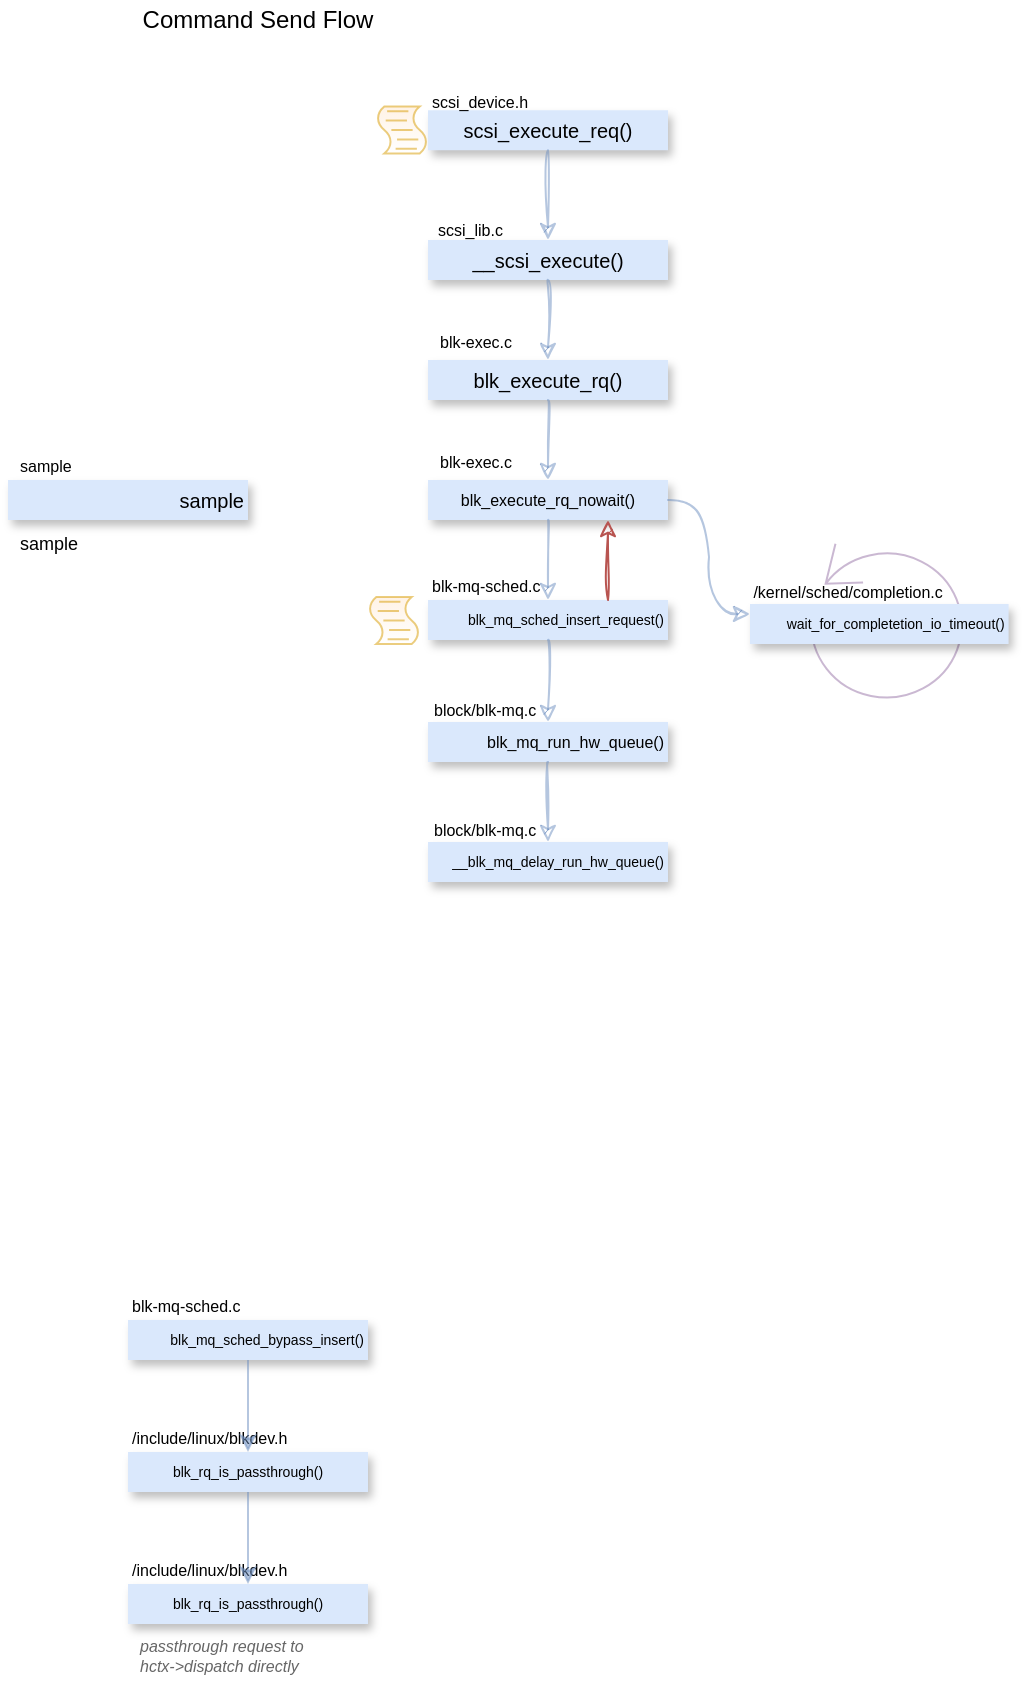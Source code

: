 <mxfile version="13.5.4" type="github" pages="2">
  <diagram name="Command Flow" id="0783ab3e-0a74-02c8-0abd-f7b4e66b4bec">
    <mxGraphModel dx="2277" dy="363" grid="1" gridSize="10" guides="1" tooltips="1" connect="1" arrows="1" fold="1" page="1" pageScale="1" pageWidth="1600" pageHeight="1200" math="0" shadow="0">
      <root>
        <mxCell id="0" />
        <mxCell id="1" parent="0" />
        <mxCell id="EdeA5Pz4NkCI4e-MdcIT-1" value="Command Send Flow" style="text;html=1;strokeColor=none;fillColor=none;align=center;verticalAlign=middle;whiteSpace=wrap;" parent="1" vertex="1">
          <mxGeometry x="10" y="10" width="130" height="20" as="geometry" />
        </mxCell>
        <mxCell id="EdeA5Pz4NkCI4e-MdcIT-8" value="" style="group;" parent="1" vertex="1" connectable="0">
          <mxGeometry x="160" y="50" width="120" height="50" as="geometry" />
        </mxCell>
        <mxCell id="EdeA5Pz4NkCI4e-MdcIT-9" value="scsi_execute_req()" style="swimlane;fontStyle=0;childLayout=stackLayout;horizontal=1;startSize=25;fillColor=#dae8fc;horizontalStack=0;resizeParent=1;resizeParentMax=0;resizeLast=0;collapsible=1;marginBottom=0;strokeColor=none;fontSize=10;swimlaneLine=0;glass=0;shadow=1;" parent="EdeA5Pz4NkCI4e-MdcIT-8" vertex="1" collapsed="1">
          <mxGeometry y="15.15" width="120" height="20" as="geometry">
            <mxRectangle y="15.15" width="120" height="24.85" as="alternateBounds" />
          </mxGeometry>
        </mxCell>
        <mxCell id="EdeA5Pz4NkCI4e-MdcIT-11" value="scsi_device.h" style="text;strokeColor=none;fillColor=none;align=left;verticalAlign=top;spacingLeft=4;spacingRight=4;overflow=hidden;rotatable=0;points=[[0,0.5],[1,0.5]];portConstraint=eastwest;shadow=1;glass=0;fontSize=8;" parent="EdeA5Pz4NkCI4e-MdcIT-8" vertex="1">
          <mxGeometry x="-4" y="-0.15" width="100" height="15.152" as="geometry" />
        </mxCell>
        <mxCell id="EdeA5Pz4NkCI4e-MdcIT-12" value="" style="group;opacity=50;" parent="1" vertex="1" connectable="0">
          <mxGeometry x="160" y="110" width="120" height="246" as="geometry" />
        </mxCell>
        <mxCell id="EdeA5Pz4NkCI4e-MdcIT-13" value="__scsi_execute()" style="swimlane;fontStyle=0;childLayout=stackLayout;horizontal=1;startSize=20;fillColor=#dae8fc;horizontalStack=0;resizeParent=1;resizeParentMax=0;resizeLast=0;collapsible=1;marginBottom=0;strokeColor=none;fontSize=10;swimlaneLine=0;glass=0;shadow=1;" parent="EdeA5Pz4NkCI4e-MdcIT-12" vertex="1" collapsed="1">
          <mxGeometry y="20" width="120" height="20" as="geometry">
            <mxRectangle y="20" width="120" height="46" as="alternateBounds" />
          </mxGeometry>
        </mxCell>
        <mxCell id="EdeA5Pz4NkCI4e-MdcIT-14" value="request and wait result" style="text;strokeColor=none;fillColor=none;align=left;verticalAlign=top;spacingLeft=4;spacingRight=4;overflow=hidden;rotatable=0;points=[[0,0.5],[1,0.5]];portConstraint=eastwest;fontSize=8;fontStyle=2;fontColor=#808080;" parent="EdeA5Pz4NkCI4e-MdcIT-13" vertex="1">
          <mxGeometry y="20" width="120" height="26" as="geometry" />
        </mxCell>
        <mxCell id="EdeA5Pz4NkCI4e-MdcIT-15" value="scsi_lib.c" style="text;strokeColor=none;fillColor=none;align=left;verticalAlign=top;spacingLeft=4;spacingRight=4;overflow=hidden;rotatable=0;points=[[0,0.5],[1,0.5]];portConstraint=eastwest;shadow=1;glass=0;fontSize=8;" parent="EdeA5Pz4NkCI4e-MdcIT-12" vertex="1">
          <mxGeometry x="-1" y="4" width="120" height="20" as="geometry" />
        </mxCell>
        <mxCell id="iEvllXyu_Ajh8W8uYIe0-1" value="" style="group;" vertex="1" connectable="0" parent="EdeA5Pz4NkCI4e-MdcIT-12">
          <mxGeometry y="60" width="120" height="186" as="geometry" />
        </mxCell>
        <mxCell id="iEvllXyu_Ajh8W8uYIe0-2" value="blk_execute_rq()" style="swimlane;fontStyle=0;childLayout=stackLayout;horizontal=1;startSize=20;fillColor=#dae8fc;horizontalStack=0;resizeParent=1;resizeParentMax=0;resizeLast=0;collapsible=1;marginBottom=0;strokeColor=none;fontSize=10;swimlaneLine=0;glass=0;shadow=1;" vertex="1" collapsed="1" parent="iEvllXyu_Ajh8W8uYIe0-1">
          <mxGeometry y="20" width="120" height="20" as="geometry">
            <mxRectangle y="20" width="120" height="46" as="alternateBounds" />
          </mxGeometry>
        </mxCell>
        <mxCell id="iEvllXyu_Ajh8W8uYIe0-3" value="insert request into queue" style="text;strokeColor=none;fillColor=none;align=left;verticalAlign=top;spacingLeft=4;spacingRight=4;overflow=hidden;rotatable=0;points=[[0,0.5],[1,0.5]];portConstraint=eastwest;fontSize=9;fontStyle=2;fontColor=#808080;" vertex="1" parent="iEvllXyu_Ajh8W8uYIe0-2">
          <mxGeometry y="20" width="120" height="26" as="geometry" />
        </mxCell>
        <mxCell id="iEvllXyu_Ajh8W8uYIe0-4" value="blk-exec.c" style="text;strokeColor=none;fillColor=none;align=left;verticalAlign=top;spacingLeft=4;spacingRight=4;overflow=hidden;rotatable=0;points=[[0,0.5],[1,0.5]];portConstraint=eastwest;shadow=1;glass=0;fontSize=8;" vertex="1" parent="iEvllXyu_Ajh8W8uYIe0-1">
          <mxGeometry width="100" height="20" as="geometry" />
        </mxCell>
        <mxCell id="iEvllXyu_Ajh8W8uYIe0-8" value="" style="group;" vertex="1" connectable="0" parent="iEvllXyu_Ajh8W8uYIe0-1">
          <mxGeometry y="60" width="120" height="126" as="geometry" />
        </mxCell>
        <mxCell id="iEvllXyu_Ajh8W8uYIe0-9" value="blk_execute_rq_nowait()" style="swimlane;fontStyle=0;childLayout=stackLayout;horizontal=1;startSize=20;fillColor=#dae8fc;horizontalStack=0;resizeParent=1;resizeParentMax=0;resizeLast=0;collapsible=1;marginBottom=0;strokeColor=none;fontSize=8;swimlaneLine=0;glass=0;shadow=1;align=center;" vertex="1" collapsed="1" parent="iEvllXyu_Ajh8W8uYIe0-8">
          <mxGeometry y="20" width="120" height="20" as="geometry">
            <mxRectangle y="20" width="120" height="46" as="alternateBounds" />
          </mxGeometry>
        </mxCell>
        <mxCell id="iEvllXyu_Ajh8W8uYIe0-10" value="insert request into queue" style="text;strokeColor=none;fillColor=none;align=left;verticalAlign=top;spacingLeft=4;spacingRight=4;overflow=hidden;rotatable=0;points=[[0,0.5],[1,0.5]];portConstraint=eastwest;fontSize=9;fontStyle=2;fontColor=#808080;" vertex="1" parent="iEvllXyu_Ajh8W8uYIe0-9">
          <mxGeometry y="20" width="120" height="26" as="geometry" />
        </mxCell>
        <mxCell id="iEvllXyu_Ajh8W8uYIe0-11" value="blk-exec.c" style="text;strokeColor=none;fillColor=none;align=left;verticalAlign=top;spacingLeft=4;spacingRight=4;overflow=hidden;rotatable=0;points=[[0,0.5],[1,0.5]];portConstraint=eastwest;shadow=1;glass=0;fontSize=8;" vertex="1" parent="iEvllXyu_Ajh8W8uYIe0-8">
          <mxGeometry width="100" height="20" as="geometry" />
        </mxCell>
        <mxCell id="iEvllXyu_Ajh8W8uYIe0-13" value="" style="group;" vertex="1" connectable="0" parent="iEvllXyu_Ajh8W8uYIe0-8">
          <mxGeometry y="60" width="120" height="66" as="geometry" />
        </mxCell>
        <mxCell id="iEvllXyu_Ajh8W8uYIe0-14" value="blk_mq_sched_insert_request()" style="swimlane;fontStyle=0;childLayout=stackLayout;horizontal=1;startSize=20;fillColor=#dae8fc;horizontalStack=0;resizeParent=1;resizeParentMax=0;resizeLast=0;collapsible=1;marginBottom=0;strokeColor=none;fontSize=7;swimlaneLine=0;glass=0;shadow=1;align=right;" vertex="1" collapsed="1" parent="iEvllXyu_Ajh8W8uYIe0-13">
          <mxGeometry y="20" width="120" height="20" as="geometry">
            <mxRectangle y="20" width="120" height="46" as="alternateBounds" />
          </mxGeometry>
        </mxCell>
        <mxCell id="iEvllXyu_Ajh8W8uYIe0-15" value="Queue Block에 insert" style="text;strokeColor=none;fillColor=none;align=left;verticalAlign=top;spacingLeft=4;spacingRight=4;overflow=hidden;rotatable=0;points=[[0,0.5],[1,0.5]];portConstraint=eastwest;fontSize=9;fontStyle=2;fontColor=#808080;" vertex="1" parent="iEvllXyu_Ajh8W8uYIe0-14">
          <mxGeometry y="20" width="120" height="26" as="geometry" />
        </mxCell>
        <mxCell id="iEvllXyu_Ajh8W8uYIe0-16" value="blk-mq-sched.c&#xa;" style="text;strokeColor=none;fillColor=none;align=left;verticalAlign=top;spacingLeft=4;spacingRight=4;overflow=hidden;rotatable=0;points=[[0,0.5],[1,0.5]];portConstraint=eastwest;shadow=1;glass=0;fontSize=8;" vertex="1" parent="iEvllXyu_Ajh8W8uYIe0-13">
          <mxGeometry x="-4" y="2" width="100" height="20" as="geometry" />
        </mxCell>
        <mxCell id="iEvllXyu_Ajh8W8uYIe0-17" style="edgeStyle=orthogonalEdgeStyle;rounded=0;orthogonalLoop=1;jettySize=auto;html=1;fontSize=7;fillColor=#dae8fc;strokeColor=#6c8ebf;opacity=50;curved=1;sketch=1;" edge="1" parent="iEvllXyu_Ajh8W8uYIe0-8" source="iEvllXyu_Ajh8W8uYIe0-9" target="iEvllXyu_Ajh8W8uYIe0-14">
          <mxGeometry relative="1" as="geometry" />
        </mxCell>
        <mxCell id="iEvllXyu_Ajh8W8uYIe0-21" style="edgeStyle=orthogonalEdgeStyle;rounded=0;orthogonalLoop=1;jettySize=auto;html=1;entryX=0.75;entryY=1;entryDx=0;entryDy=0;fontSize=7;fillColor=#f8cecc;strokeColor=#b85450;curved=1;sketch=1;" edge="1" parent="iEvllXyu_Ajh8W8uYIe0-8" source="iEvllXyu_Ajh8W8uYIe0-14" target="iEvllXyu_Ajh8W8uYIe0-9">
          <mxGeometry relative="1" as="geometry">
            <Array as="points">
              <mxPoint x="90" y="70" />
              <mxPoint x="90" y="70" />
            </Array>
          </mxGeometry>
        </mxCell>
        <mxCell id="iEvllXyu_Ajh8W8uYIe0-12" style="edgeStyle=orthogonalEdgeStyle;rounded=0;orthogonalLoop=1;jettySize=auto;html=1;entryX=0.5;entryY=0;entryDx=0;entryDy=0;fontSize=9;fillColor=#dae8fc;strokeColor=#6c8ebf;opacity=50;curved=1;sketch=1;" edge="1" parent="iEvllXyu_Ajh8W8uYIe0-1" source="iEvllXyu_Ajh8W8uYIe0-2" target="iEvllXyu_Ajh8W8uYIe0-9">
          <mxGeometry relative="1" as="geometry" />
        </mxCell>
        <mxCell id="iEvllXyu_Ajh8W8uYIe0-7" style="edgeStyle=orthogonalEdgeStyle;rounded=0;orthogonalLoop=1;jettySize=auto;html=1;fillColor=#dae8fc;strokeColor=#6c8ebf;opacity=50;curved=1;sketch=1;" edge="1" parent="EdeA5Pz4NkCI4e-MdcIT-12" source="EdeA5Pz4NkCI4e-MdcIT-13" target="iEvllXyu_Ajh8W8uYIe0-2">
          <mxGeometry relative="1" as="geometry" />
        </mxCell>
        <mxCell id="EdeA5Pz4NkCI4e-MdcIT-16" style="edgeStyle=orthogonalEdgeStyle;rounded=0;orthogonalLoop=1;jettySize=auto;html=1;fontSize=8;strokeColor=#6c8ebf;exitX=0.5;exitY=1;exitDx=0;exitDy=0;fillColor=#dae8fc;opacity=50;curved=1;sketch=1;" parent="1" source="EdeA5Pz4NkCI4e-MdcIT-9" target="EdeA5Pz4NkCI4e-MdcIT-13" edge="1">
          <mxGeometry relative="1" as="geometry">
            <mxPoint x="90" y="140" as="sourcePoint" />
            <mxPoint x="220" y="140" as="targetPoint" />
          </mxGeometry>
        </mxCell>
        <mxCell id="iEvllXyu_Ajh8W8uYIe0-22" style="edgeStyle=orthogonalEdgeStyle;rounded=0;orthogonalLoop=1;jettySize=auto;html=1;fontSize=7;fillColor=#dae8fc;strokeColor=#6c8ebf;entryX=0;entryY=0.25;entryDx=0;entryDy=0;opacity=50;curved=1;sketch=1;" edge="1" parent="1" source="iEvllXyu_Ajh8W8uYIe0-9" target="iEvllXyu_Ajh8W8uYIe0-45">
          <mxGeometry relative="1" as="geometry">
            <mxPoint x="318" y="261" as="targetPoint" />
          </mxGeometry>
        </mxCell>
        <mxCell id="iEvllXyu_Ajh8W8uYIe0-44" value="" style="group;" vertex="1" connectable="0" parent="1">
          <mxGeometry x="321" y="292" width="139" height="80" as="geometry" />
        </mxCell>
        <mxCell id="iEvllXyu_Ajh8W8uYIe0-123" value="" style="shape=mxgraph.bpmn.loop;html=1;outlineConnect=0;fontSize=8;opacity=50;align=center;fillColor=#e1d5e7;strokeColor=#9673a6;rotation=88;" vertex="1" parent="iEvllXyu_Ajh8W8uYIe0-44">
          <mxGeometry x="29" y="-11" width="81" height="81" as="geometry" />
        </mxCell>
        <mxCell id="iEvllXyu_Ajh8W8uYIe0-45" value="wait_for_completetion_io_timeout()" style="swimlane;fontStyle=0;childLayout=stackLayout;horizontal=1;startSize=20;fillColor=#dae8fc;horizontalStack=0;resizeParent=1;resizeParentMax=0;resizeLast=0;collapsible=1;marginBottom=0;strokeColor=none;fontSize=7;swimlaneLine=0;glass=0;shadow=1;align=right;" vertex="1" collapsed="1" parent="iEvllXyu_Ajh8W8uYIe0-44">
          <mxGeometry y="20" width="129.302" height="20" as="geometry">
            <mxRectangle y="20" width="129" height="46" as="alternateBounds" />
          </mxGeometry>
        </mxCell>
        <mxCell id="iEvllXyu_Ajh8W8uYIe0-46" value=" hang_check * (HZ/2) 만큼 &#xa;wait 이후 timeout" style="text;strokeColor=none;fillColor=none;align=left;verticalAlign=top;spacingLeft=4;spacingRight=4;overflow=hidden;rotatable=0;points=[[0,0.5],[1,0.5]];portConstraint=eastwest;fontSize=8;fontStyle=2;fontColor=#808080;" vertex="1" parent="iEvllXyu_Ajh8W8uYIe0-45">
          <mxGeometry y="20" width="129.302" height="26" as="geometry" />
        </mxCell>
        <mxCell id="iEvllXyu_Ajh8W8uYIe0-47" value="/kernel/sched/completion.c" style="text;strokeColor=none;fillColor=none;align=left;verticalAlign=top;spacingLeft=4;spacingRight=4;overflow=hidden;rotatable=0;points=[[0,0.5],[1,0.5]];portConstraint=eastwest;shadow=1;glass=0;fontSize=8;" vertex="1" parent="iEvllXyu_Ajh8W8uYIe0-44">
          <mxGeometry x="-4.31" y="3" width="115.833" height="20" as="geometry" />
        </mxCell>
        <mxCell id="iEvllXyu_Ajh8W8uYIe0-48" value="" style="group;" vertex="1" connectable="0" parent="1">
          <mxGeometry x="10" y="650" width="120" height="66" as="geometry" />
        </mxCell>
        <mxCell id="iEvllXyu_Ajh8W8uYIe0-49" value="blk_mq_sched_bypass_insert()" style="swimlane;fontStyle=0;childLayout=stackLayout;horizontal=1;startSize=20;fillColor=#dae8fc;horizontalStack=0;resizeParent=1;resizeParentMax=0;resizeLast=0;collapsible=1;marginBottom=0;strokeColor=none;fontSize=7;swimlaneLine=0;glass=0;shadow=1;align=right;" vertex="1" collapsed="1" parent="iEvllXyu_Ajh8W8uYIe0-48">
          <mxGeometry y="20" width="120" height="20" as="geometry">
            <mxRectangle y="20" width="120" height="46" as="alternateBounds" />
          </mxGeometry>
        </mxCell>
        <mxCell id="iEvllXyu_Ajh8W8uYIe0-50" value="passthrough request to&#xa;hctx-&gt;dispatch directly" style="text;strokeColor=none;fillColor=none;align=left;verticalAlign=top;spacingLeft=4;spacingRight=4;overflow=hidden;rotatable=0;points=[[0,0.5],[1,0.5]];portConstraint=eastwest;fontSize=8;fontStyle=2;fontColor=#666666;" vertex="1" parent="iEvllXyu_Ajh8W8uYIe0-49">
          <mxGeometry y="20" width="120" height="26" as="geometry" />
        </mxCell>
        <mxCell id="iEvllXyu_Ajh8W8uYIe0-51" value="blk-mq-sched.c&#xa;" style="text;strokeColor=none;fillColor=none;align=left;verticalAlign=top;spacingLeft=4;spacingRight=4;overflow=hidden;rotatable=0;points=[[0,0.5],[1,0.5]];portConstraint=eastwest;shadow=1;glass=0;fontSize=8;" vertex="1" parent="iEvllXyu_Ajh8W8uYIe0-48">
          <mxGeometry x="-4" y="2" width="100" height="20" as="geometry" />
        </mxCell>
        <mxCell id="iEvllXyu_Ajh8W8uYIe0-53" value="" style="group;" vertex="1" connectable="0" parent="1">
          <mxGeometry x="10" y="716" width="120" height="66" as="geometry" />
        </mxCell>
        <mxCell id="iEvllXyu_Ajh8W8uYIe0-54" value=" blk_rq_is_passthrough()" style="swimlane;fontStyle=0;childLayout=stackLayout;horizontal=1;startSize=20;fillColor=#dae8fc;horizontalStack=0;resizeParent=1;resizeParentMax=0;resizeLast=0;collapsible=1;marginBottom=0;strokeColor=none;fontSize=7;swimlaneLine=0;glass=0;shadow=1;align=center;" vertex="1" collapsed="1" parent="iEvllXyu_Ajh8W8uYIe0-53">
          <mxGeometry y="20" width="120" height="20" as="geometry">
            <mxRectangle y="20" width="120" height="46" as="alternateBounds" />
          </mxGeometry>
        </mxCell>
        <mxCell id="iEvllXyu_Ajh8W8uYIe0-56" value="/include/linux/blkdev.h" style="text;strokeColor=none;fillColor=none;align=left;verticalAlign=top;spacingLeft=4;spacingRight=4;overflow=hidden;rotatable=0;points=[[0,0.5],[1,0.5]];portConstraint=eastwest;shadow=1;glass=0;fontSize=8;" vertex="1" parent="iEvllXyu_Ajh8W8uYIe0-53">
          <mxGeometry x="-4" y="2" width="100" height="20" as="geometry" />
        </mxCell>
        <mxCell id="iEvllXyu_Ajh8W8uYIe0-57" value="" style="group;" vertex="1" connectable="0" parent="1">
          <mxGeometry x="10" y="782" width="120" height="66" as="geometry" />
        </mxCell>
        <mxCell id="iEvllXyu_Ajh8W8uYIe0-58" value=" blk_rq_is_passthrough()" style="swimlane;fontStyle=0;childLayout=stackLayout;horizontal=1;startSize=20;fillColor=#dae8fc;horizontalStack=0;resizeParent=1;resizeParentMax=0;resizeLast=0;collapsible=1;marginBottom=0;strokeColor=none;fontSize=7;swimlaneLine=0;glass=0;shadow=1;align=center;" vertex="1" parent="iEvllXyu_Ajh8W8uYIe0-57">
          <mxGeometry y="20" width="120" height="46" as="geometry">
            <mxRectangle y="20" width="120" height="20" as="alternateBounds" />
          </mxGeometry>
        </mxCell>
        <mxCell id="iEvllXyu_Ajh8W8uYIe0-59" value="passthrough request to&#xa;hctx-&gt;dispatch directly" style="text;strokeColor=none;fillColor=none;align=left;verticalAlign=top;spacingLeft=4;spacingRight=4;overflow=hidden;rotatable=0;points=[[0,0.5],[1,0.5]];portConstraint=eastwest;fontSize=8;fontColor=#666666;fontStyle=2;" vertex="1" parent="iEvllXyu_Ajh8W8uYIe0-58">
          <mxGeometry y="20" width="120" height="26" as="geometry" />
        </mxCell>
        <mxCell id="iEvllXyu_Ajh8W8uYIe0-60" value="/include/linux/blkdev.h" style="text;strokeColor=none;fillColor=none;align=left;verticalAlign=top;spacingLeft=4;spacingRight=4;overflow=hidden;rotatable=0;points=[[0,0.5],[1,0.5]];portConstraint=eastwest;shadow=1;glass=0;fontSize=8;" vertex="1" parent="iEvllXyu_Ajh8W8uYIe0-57">
          <mxGeometry x="-4" y="2" width="100" height="20" as="geometry" />
        </mxCell>
        <mxCell id="iEvllXyu_Ajh8W8uYIe0-61" style="edgeStyle=orthogonalEdgeStyle;rounded=0;orthogonalLoop=1;jettySize=auto;html=1;fontSize=8;fontColor=#666666;fillColor=#dae8fc;strokeColor=#6c8ebf;opacity=50;curved=1;" edge="1" parent="1" source="iEvllXyu_Ajh8W8uYIe0-49" target="iEvllXyu_Ajh8W8uYIe0-54">
          <mxGeometry relative="1" as="geometry" />
        </mxCell>
        <mxCell id="iEvllXyu_Ajh8W8uYIe0-94" style="edgeStyle=orthogonalEdgeStyle;rounded=1;orthogonalLoop=1;jettySize=auto;html=1;fontSize=8;fontColor=#666666;opacity=50;fillColor=#dae8fc;strokeColor=#6c8ebf;curved=1;" edge="1" parent="1" source="iEvllXyu_Ajh8W8uYIe0-54" target="iEvllXyu_Ajh8W8uYIe0-58">
          <mxGeometry relative="1" as="geometry" />
        </mxCell>
        <mxCell id="iEvllXyu_Ajh8W8uYIe0-96" style="edgeStyle=orthogonalEdgeStyle;rounded=1;orthogonalLoop=1;jettySize=auto;html=1;fontSize=8;fontColor=#666666;opacity=50;fillColor=#dae8fc;strokeColor=#6c8ebf;curved=1;sketch=1;" edge="1" parent="1" source="iEvllXyu_Ajh8W8uYIe0-14" target="iEvllXyu_Ajh8W8uYIe0-106">
          <mxGeometry relative="1" as="geometry">
            <mxPoint x="220.029" y="350.007" as="targetPoint" />
          </mxGeometry>
        </mxCell>
        <UserObject label="" link="https://elixir.bootlin.com/linux/v5.4.50/source/block/blk-mq-sched.c#L384" id="iEvllXyu_Ajh8W8uYIe0-99">
          <mxCell style="shape=mxgraph.bpmn.script_task;html=1;outlineConnect=0;fontSize=8;opacity=50;align=center;fillColor=#ffe6cc;strokeColor=#d79b00;gradientColor=#ffffff;" vertex="1" parent="1">
            <mxGeometry x="130" y="308.5" width="26" height="23.5" as="geometry" />
          </mxCell>
        </UserObject>
        <mxCell id="iEvllXyu_Ajh8W8uYIe0-105" value="" style="group;" vertex="1" connectable="0" parent="1">
          <mxGeometry x="160" y="320" width="120" height="97" as="geometry" />
        </mxCell>
        <mxCell id="iEvllXyu_Ajh8W8uYIe0-108" value="block/blk-mq.c" style="text;strokeColor=none;fillColor=none;align=left;verticalAlign=top;spacingLeft=4;spacingRight=4;overflow=hidden;rotatable=0;points=[[0,0.5],[1,0.5]];portConstraint=eastwest;shadow=1;glass=0;fontSize=8;" vertex="1" parent="iEvllXyu_Ajh8W8uYIe0-105">
          <mxGeometry x="-3" y="34" width="100" height="20" as="geometry" />
        </mxCell>
        <mxCell id="iEvllXyu_Ajh8W8uYIe0-106" value="blk_mq_run_hw_queue()" style="swimlane;fontStyle=0;childLayout=stackLayout;horizontal=1;startSize=20;fillColor=#dae8fc;horizontalStack=0;resizeParent=1;resizeParentMax=0;resizeLast=0;collapsible=1;marginBottom=0;strokeColor=none;fontSize=8;swimlaneLine=0;glass=0;shadow=1;align=right;" vertex="1" collapsed="1" parent="iEvllXyu_Ajh8W8uYIe0-105">
          <mxGeometry y="51" width="120" height="20" as="geometry">
            <mxRectangle y="51" width="120" height="46" as="alternateBounds" />
          </mxGeometry>
        </mxCell>
        <mxCell id="iEvllXyu_Ajh8W8uYIe0-107" value="+ field: type" style="text;strokeColor=none;fillColor=none;align=left;verticalAlign=top;spacingLeft=4;spacingRight=4;overflow=hidden;rotatable=0;points=[[0,0.5],[1,0.5]];portConstraint=eastwest;fontSize=9;" vertex="1" parent="iEvllXyu_Ajh8W8uYIe0-106">
          <mxGeometry y="20" width="120" height="26" as="geometry" />
        </mxCell>
        <mxCell id="iEvllXyu_Ajh8W8uYIe0-124" value="" style="group;" vertex="1" connectable="0" parent="1">
          <mxGeometry x="160" y="380" width="120" height="71" as="geometry" />
        </mxCell>
        <mxCell id="iEvllXyu_Ajh8W8uYIe0-125" value="block/blk-mq.c" style="text;strokeColor=none;fillColor=none;align=left;verticalAlign=top;spacingLeft=4;spacingRight=4;overflow=hidden;rotatable=0;points=[[0,0.5],[1,0.5]];portConstraint=eastwest;shadow=1;glass=0;fontSize=8;" vertex="1" parent="iEvllXyu_Ajh8W8uYIe0-124">
          <mxGeometry x="-3" y="34" width="100" height="20" as="geometry" />
        </mxCell>
        <mxCell id="iEvllXyu_Ajh8W8uYIe0-126" value="__blk_mq_delay_run_hw_queue()" style="swimlane;fontStyle=0;childLayout=stackLayout;horizontal=1;startSize=20;fillColor=#dae8fc;horizontalStack=0;resizeParent=1;resizeParentMax=0;resizeLast=0;collapsible=1;marginBottom=0;strokeColor=none;fontSize=7;swimlaneLine=0;glass=0;shadow=1;align=right;" vertex="1" collapsed="1" parent="iEvllXyu_Ajh8W8uYIe0-124">
          <mxGeometry y="51" width="120" height="20" as="geometry">
            <mxRectangle y="51" width="120" height="46" as="alternateBounds" />
          </mxGeometry>
        </mxCell>
        <mxCell id="iEvllXyu_Ajh8W8uYIe0-127" value="+ field: type" style="text;strokeColor=none;fillColor=none;align=left;verticalAlign=top;spacingLeft=4;spacingRight=4;overflow=hidden;rotatable=0;points=[[0,0.5],[1,0.5]];portConstraint=eastwest;fontSize=9;" vertex="1" parent="iEvllXyu_Ajh8W8uYIe0-126">
          <mxGeometry y="20" width="120" height="26" as="geometry" />
        </mxCell>
        <mxCell id="iEvllXyu_Ajh8W8uYIe0-128" style="edgeStyle=orthogonalEdgeStyle;curved=1;rounded=0;sketch=1;orthogonalLoop=1;jettySize=auto;html=1;entryX=0.5;entryY=0;entryDx=0;entryDy=0;strokeColor=#6c8ebf;fillColor=#dae8fc;fontSize=7;opacity=50;" edge="1" parent="1" source="iEvllXyu_Ajh8W8uYIe0-106" target="iEvllXyu_Ajh8W8uYIe0-126">
          <mxGeometry relative="1" as="geometry" />
        </mxCell>
        <UserObject label="" link="https://elixir.bootlin.com/linux/v5.4.50/source/include/scsi/scsi_device.h#L446" id="iEvllXyu_Ajh8W8uYIe0-129">
          <mxCell style="shape=mxgraph.bpmn.script_task;html=1;outlineConnect=0;fontSize=8;opacity=50;align=center;fillColor=#ffe6cc;strokeColor=#d79b00;gradientColor=#ffffff;" vertex="1" parent="1">
            <mxGeometry x="134" y="63.25" width="26" height="23.5" as="geometry" />
          </mxCell>
        </UserObject>
        <mxCell id="EdeA5Pz4NkCI4e-MdcIT-7" value="" style="group;" parent="1" vertex="1" connectable="0">
          <mxGeometry x="-50" y="230" width="120" height="66" as="geometry" />
        </mxCell>
        <mxCell id="EdeA5Pz4NkCI4e-MdcIT-2" value="sample" style="swimlane;fontStyle=0;childLayout=stackLayout;horizontal=1;startSize=20;fillColor=#dae8fc;horizontalStack=0;resizeParent=1;resizeParentMax=0;resizeLast=0;collapsible=1;marginBottom=0;strokeColor=none;fontSize=10;swimlaneLine=0;glass=0;shadow=1;align=right;" parent="EdeA5Pz4NkCI4e-MdcIT-7" vertex="1">
          <mxGeometry y="20" width="120" height="46" as="geometry">
            <mxRectangle x="50" y="70" width="120" height="20" as="alternateBounds" />
          </mxGeometry>
        </mxCell>
        <mxCell id="EdeA5Pz4NkCI4e-MdcIT-3" value="sample" style="text;strokeColor=none;fillColor=none;align=left;verticalAlign=top;spacingLeft=4;spacingRight=4;overflow=hidden;rotatable=0;points=[[0,0.5],[1,0.5]];portConstraint=eastwest;fontSize=9;" parent="EdeA5Pz4NkCI4e-MdcIT-2" vertex="1">
          <mxGeometry y="20" width="120" height="26" as="geometry" />
        </mxCell>
        <mxCell id="EdeA5Pz4NkCI4e-MdcIT-6" value="sample" style="text;strokeColor=none;fillColor=none;align=left;verticalAlign=top;spacingLeft=4;spacingRight=4;overflow=hidden;rotatable=0;points=[[0,0.5],[1,0.5]];portConstraint=eastwest;shadow=1;glass=0;fontSize=8;" parent="EdeA5Pz4NkCI4e-MdcIT-7" vertex="1">
          <mxGeometry y="2" width="97" height="20" as="geometry" />
        </mxCell>
      </root>
    </mxGraphModel>
  </diagram>
  <diagram id="-c-Y0CxwLEuoPcUm9j3X" name="Code">
    
    <mxGraphModel dx="3273" dy="2096" grid="1" gridSize="10" guides="1" tooltips="1" connect="1" arrows="1" fold="1" page="1" pageScale="1" pageWidth="1600" pageHeight="1200" math="0" shadow="0">
      
      <root>
        
        <mxCell id="XxozxzpS8Y7FEJ37KUgX-0" />
        
        <mxCell id="XxozxzpS8Y7FEJ37KUgX-1" parent="XxozxzpS8Y7FEJ37KUgX-0" />
        
        <mxCell id="qxsunz6MoGPXVvIAFtCr-1" value="Command Send Flow" style="text;align=center;fontStyle=1;verticalAlign=middle;spacingLeft=3;spacingRight=3;strokeColor=none;rotatable=0;points=[[0,0.5],[1,0.5]];portConstraint=eastwest;shadow=1;glass=0;sketch=0;fontSize=9;" vertex="1" parent="XxozxzpS8Y7FEJ37KUgX-1">
          
          <mxGeometry x="-1600" y="-1200" width="120" height="26" as="geometry" />
          
        </mxCell>
        
        <mxCell id="qxsunz6MoGPXVvIAFtCr-2" value="Classname" style="swimlane;fontStyle=0;childLayout=stackLayout;horizontal=1;startSize=26;fillColor=#dae8fc;horizontalStack=0;resizeParent=1;resizeParentMax=0;resizeLast=0;collapsible=1;marginBottom=0;shadow=1;glass=0;sketch=0;fontSize=10;strokeColor=none;" vertex="1" parent="XxozxzpS8Y7FEJ37KUgX-1">
          
          <mxGeometry x="-1580" y="-1130" width="140" height="104" as="geometry" />
          
        </mxCell>
        
        <mxCell id="qxsunz6MoGPXVvIAFtCr-3" value="+ field: type" style="text;strokeColor=none;fillColor=none;align=left;verticalAlign=top;spacingLeft=4;spacingRight=4;overflow=hidden;rotatable=0;points=[[0,0.5],[1,0.5]];portConstraint=eastwest;fontSize=9;" vertex="1" parent="qxsunz6MoGPXVvIAFtCr-2">
          
          <mxGeometry y="26" width="140" height="26" as="geometry" />
          
        </mxCell>
        
        <mxCell id="qxsunz6MoGPXVvIAFtCr-4" value="+ field: type" style="text;strokeColor=none;fillColor=none;align=left;verticalAlign=top;spacingLeft=4;spacingRight=4;overflow=hidden;rotatable=0;points=[[0,0.5],[1,0.5]];portConstraint=eastwest;fontSize=9;" vertex="1" parent="qxsunz6MoGPXVvIAFtCr-2">
          
          <mxGeometry y="52" width="140" height="26" as="geometry" />
          
        </mxCell>
        
        <mxCell id="qxsunz6MoGPXVvIAFtCr-5" value="+ field: type" style="text;strokeColor=none;fillColor=none;align=left;verticalAlign=top;spacingLeft=4;spacingRight=4;overflow=hidden;rotatable=0;points=[[0,0.5],[1,0.5]];portConstraint=eastwest;fontSize=9;" vertex="1" parent="qxsunz6MoGPXVvIAFtCr-2">
          
          <mxGeometry y="78" width="140" height="26" as="geometry" />
          
        </mxCell>
        
      </root>
      
    </mxGraphModel>
    
  </diagram>
</mxfile>
